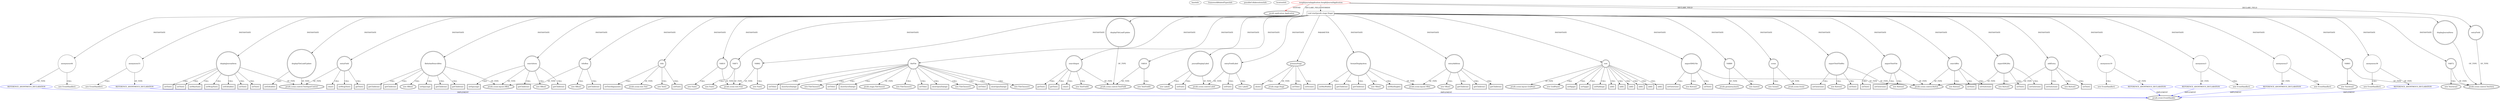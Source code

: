 digraph {
baseInfo[graphId=2011,category="extension_graph",isAnonymous=false,possibleRelation=true]
frameworkRelatedTypesInfo[0="javafx.application.Application"]
possibleCollaborationsInfo[0="2011~OVERRIDING_METHOD_DECLARATION-INSTANTIATION-~javafx.application.Application ~javafx.event.EventHandler ~false~true"]
locationInfo[projectName="bfurner27-CS-246",filePath="/bfurner27-CS-246/CS-246-master/src/insightjournalapplication/InsightJournalApplication.java",contextSignature="InsightJournalApplication",graphId="2011"]
0[label="insightjournalapplication.InsightJournalApplication",vertexType="ROOT_CLIENT_CLASS_DECLARATION",isFrameworkType=false,color=red]
1[label="javafx.application.Application",vertexType="FRAMEWORK_CLASS_TYPE",isFrameworkType=true,peripheries=2]
2[label="displayFileLoadUpdate",vertexType="FIELD_DECLARATION",isFrameworkType=true,peripheries=2,shape=circle]
3[label="javafx.scene.control.TextField",vertexType="FRAMEWORK_CLASS_TYPE",isFrameworkType=true,peripheries=2]
4[label="displayJournalArea",vertexType="FIELD_DECLARATION",isFrameworkType=true,peripheries=2,shape=circle]
5[label="javafx.scene.control.TextArea",vertexType="FRAMEWORK_CLASS_TYPE",isFrameworkType=true,peripheries=2]
6[label="entryField",vertexType="FIELD_DECLARATION",isFrameworkType=true,peripheries=2,shape=circle]
8[label="void start(javafx.stage.Stage)",vertexType="OVERRIDING_METHOD_DECLARATION",isFrameworkType=false,shape=box]
9[label="primaryStage",vertexType="PARAMETER_DECLARATION",isFrameworkType=true,peripheries=2]
10[label="javafx.stage.Stage",vertexType="FRAMEWORK_CLASS_TYPE",isFrameworkType=true,peripheries=2]
12[label="addEntry",vertexType="VARIABLE_EXPRESION",isFrameworkType=true,peripheries=2,shape=circle]
13[label="javafx.scene.control.Button",vertexType="FRAMEWORK_CLASS_TYPE",isFrameworkType=true,peripheries=2]
11[label="new Button()",vertexType="CONSTRUCTOR_CALL",isFrameworkType=true,peripheries=2]
15[label="setText()",vertexType="INSIDE_CALL",isFrameworkType=true,peripheries=2,shape=box]
17[label="setOnAction()",vertexType="INSIDE_CALL",isFrameworkType=true,peripheries=2,shape=box]
19[label="anonymous3",vertexType="VARIABLE_EXPRESION",isFrameworkType=false,shape=circle]
20[label="REFERENCE_ANONYMOUS_DECLARATION",vertexType="REFERENCE_ANONYMOUS_DECLARATION",isFrameworkType=false,color=blue]
21[label="javafx.event.EventHandler",vertexType="FRAMEWORK_INTERFACE_TYPE",isFrameworkType=true,peripheries=2]
18[label="new EventHandler()",vertexType="CONSTRUCTOR_CALL",isFrameworkType=false]
22[label="entryField",vertexType="VARIABLE_EXPRESION",isFrameworkType=true,peripheries=2,shape=circle]
24[label="javafx.scene.control.TextInputControl",vertexType="FRAMEWORK_CLASS_TYPE",isFrameworkType=true,peripheries=2]
23[label="getText()",vertexType="INSIDE_CALL",isFrameworkType=true,peripheries=2,shape=box]
25[label="displayJournalArea",vertexType="VARIABLE_EXPRESION",isFrameworkType=true,peripheries=2,shape=circle]
26[label="setText()",vertexType="INSIDE_CALL",isFrameworkType=true,peripheries=2,shape=box]
29[label="clear()",vertexType="INSIDE_CALL",isFrameworkType=true,peripheries=2,shape=box]
31[label="titleBox",vertexType="VARIABLE_EXPRESION",isFrameworkType=true,peripheries=2,shape=circle]
32[label="javafx.scene.layout.HBox",vertexType="FRAMEWORK_CLASS_TYPE",isFrameworkType=true,peripheries=2]
30[label="new HBox()",vertexType="CONSTRUCTOR_CALL",isFrameworkType=true,peripheries=2]
34[label="title",vertexType="VARIABLE_EXPRESION",isFrameworkType=true,peripheries=2,shape=circle]
35[label="javafx.scene.text.Text",vertexType="FRAMEWORK_CLASS_TYPE",isFrameworkType=true,peripheries=2]
33[label="new Text()",vertexType="CONSTRUCTOR_CALL",isFrameworkType=true,peripheries=2]
37[label="setFont()",vertexType="INSIDE_CALL",isFrameworkType=true,peripheries=2,shape=box]
39[label="VAR10",vertexType="VARIABLE_EXPRESION",isFrameworkType=true,peripheries=2,shape=circle]
40[label="javafx.scene.text.Font",vertexType="FRAMEWORK_CLASS_TYPE",isFrameworkType=true,peripheries=2]
38[label="new Font()",vertexType="CONSTRUCTOR_CALL",isFrameworkType=true,peripheries=2]
42[label="setTextAlignment()",vertexType="INSIDE_CALL",isFrameworkType=true,peripheries=2,shape=box]
44[label="getChildren()",vertexType="INSIDE_CALL",isFrameworkType=true,peripheries=2,shape=box]
46[label="fileInAndSearchBox",vertexType="VARIABLE_EXPRESION",isFrameworkType=true,peripheries=2,shape=circle]
45[label="new HBox()",vertexType="CONSTRUCTOR_CALL",isFrameworkType=true,peripheries=2]
49[label="importTextFile",vertexType="VARIABLE_EXPRESION",isFrameworkType=true,peripheries=2,shape=circle]
48[label="new Button()",vertexType="CONSTRUCTOR_CALL",isFrameworkType=true,peripheries=2]
52[label="setText()",vertexType="INSIDE_CALL",isFrameworkType=true,peripheries=2,shape=box]
54[label="VAR16",vertexType="VARIABLE_EXPRESION",isFrameworkType=true,peripheries=2,shape=circle]
53[label="new TextField()",vertexType="CONSTRUCTOR_CALL",isFrameworkType=true,peripheries=2]
56[label="displayFileLoadUpdate",vertexType="VARIABLE_EXPRESION",isFrameworkType=true,peripheries=2,shape=circle]
57[label="setEditable()",vertexType="INSIDE_CALL",isFrameworkType=true,peripheries=2,shape=box]
60[label="setOnAction()",vertexType="INSIDE_CALL",isFrameworkType=true,peripheries=2,shape=box]
62[label="anonymous19",vertexType="VARIABLE_EXPRESION",isFrameworkType=false,shape=circle]
63[label="REFERENCE_ANONYMOUS_DECLARATION",vertexType="REFERENCE_ANONYMOUS_DECLARATION",isFrameworkType=false,color=blue]
61[label="new EventHandler()",vertexType="CONSTRUCTOR_CALL",isFrameworkType=false]
66[label="theFile",vertexType="VARIABLE_EXPRESION",isFrameworkType=true,peripheries=2,shape=circle]
67[label="javafx.stage.FileChooser",vertexType="FRAMEWORK_CLASS_TYPE",isFrameworkType=true,peripheries=2]
65[label="new FileChooser()",vertexType="CONSTRUCTOR_CALL",isFrameworkType=true,peripheries=2]
69[label="setTitle()",vertexType="INSIDE_CALL",isFrameworkType=true,peripheries=2,shape=box]
71[label="showOpenDialog()",vertexType="INSIDE_CALL",isFrameworkType=true,peripheries=2,shape=box]
73[label="setText()",vertexType="INSIDE_CALL",isFrameworkType=true,peripheries=2,shape=box]
75[label="importXMLFile",vertexType="VARIABLE_EXPRESION",isFrameworkType=true,peripheries=2,shape=circle]
74[label="new Button()",vertexType="CONSTRUCTOR_CALL",isFrameworkType=true,peripheries=2]
78[label="setText()",vertexType="INSIDE_CALL",isFrameworkType=true,peripheries=2,shape=box]
80[label="setOnAction()",vertexType="INSIDE_CALL",isFrameworkType=true,peripheries=2,shape=box]
82[label="anonymous27",vertexType="VARIABLE_EXPRESION",isFrameworkType=false,shape=circle]
83[label="REFERENCE_ANONYMOUS_DECLARATION",vertexType="REFERENCE_ANONYMOUS_DECLARATION",isFrameworkType=false,color=blue]
81[label="new EventHandler()",vertexType="CONSTRUCTOR_CALL",isFrameworkType=false]
85[label="new FileChooser()",vertexType="CONSTRUCTOR_CALL",isFrameworkType=true,peripheries=2]
88[label="setTitle()",vertexType="INSIDE_CALL",isFrameworkType=true,peripheries=2,shape=box]
90[label="showOpenDialog()",vertexType="INSIDE_CALL",isFrameworkType=true,peripheries=2,shape=box]
92[label="setText()",vertexType="INSIDE_CALL",isFrameworkType=true,peripheries=2,shape=box]
94[label="searchBtn",vertexType="VARIABLE_EXPRESION",isFrameworkType=true,peripheries=2,shape=circle]
93[label="new Button()",vertexType="CONSTRUCTOR_CALL",isFrameworkType=true,peripheries=2]
97[label="setText()",vertexType="INSIDE_CALL",isFrameworkType=true,peripheries=2,shape=box]
99[label="searchInput",vertexType="VARIABLE_EXPRESION",isFrameworkType=true,peripheries=2,shape=circle]
98[label="new TextField()",vertexType="CONSTRUCTOR_CALL",isFrameworkType=true,peripheries=2]
102[label="setOnAction()",vertexType="INSIDE_CALL",isFrameworkType=true,peripheries=2,shape=box]
104[label="anonymous36",vertexType="VARIABLE_EXPRESION",isFrameworkType=false,shape=circle]
105[label="REFERENCE_ANONYMOUS_DECLARATION",vertexType="REFERENCE_ANONYMOUS_DECLARATION",isFrameworkType=false,color=blue]
103[label="new EventHandler()",vertexType="CONSTRUCTOR_CALL",isFrameworkType=false]
108[label="getText()",vertexType="INSIDE_CALL",isFrameworkType=true,peripheries=2,shape=box]
110[label="getText()",vertexType="INSIDE_CALL",isFrameworkType=true,peripheries=2,shape=box]
112[label="clear()",vertexType="INSIDE_CALL",isFrameworkType=true,peripheries=2,shape=box]
114[label="setText()",vertexType="INSIDE_CALL",isFrameworkType=true,peripheries=2,shape=box]
116[label="exportXMLBtn",vertexType="VARIABLE_EXPRESION",isFrameworkType=true,peripheries=2,shape=circle]
115[label="new Button()",vertexType="CONSTRUCTOR_CALL",isFrameworkType=true,peripheries=2]
119[label="setText()",vertexType="INSIDE_CALL",isFrameworkType=true,peripheries=2,shape=box]
121[label="setOnAction()",vertexType="INSIDE_CALL",isFrameworkType=true,peripheries=2,shape=box]
123[label="anonymous44",vertexType="VARIABLE_EXPRESION",isFrameworkType=false,shape=circle]
124[label="REFERENCE_ANONYMOUS_DECLARATION",vertexType="REFERENCE_ANONYMOUS_DECLARATION",isFrameworkType=false,color=blue]
122[label="new EventHandler()",vertexType="CONSTRUCTOR_CALL",isFrameworkType=false]
126[label="new FileChooser()",vertexType="CONSTRUCTOR_CALL",isFrameworkType=true,peripheries=2]
129[label="setTitle()",vertexType="INSIDE_CALL",isFrameworkType=true,peripheries=2,shape=box]
131[label="showSaveDialog()",vertexType="INSIDE_CALL",isFrameworkType=true,peripheries=2,shape=box]
133[label="exportTextFileBtn",vertexType="VARIABLE_EXPRESION",isFrameworkType=true,peripheries=2,shape=circle]
132[label="new Button()",vertexType="CONSTRUCTOR_CALL",isFrameworkType=true,peripheries=2]
136[label="setText()",vertexType="INSIDE_CALL",isFrameworkType=true,peripheries=2,shape=box]
138[label="setOnAction()",vertexType="INSIDE_CALL",isFrameworkType=true,peripheries=2,shape=box]
140[label="anonymous51",vertexType="VARIABLE_EXPRESION",isFrameworkType=false,shape=circle]
141[label="REFERENCE_ANONYMOUS_DECLARATION",vertexType="REFERENCE_ANONYMOUS_DECLARATION",isFrameworkType=false,color=blue]
139[label="new EventHandler()",vertexType="CONSTRUCTOR_CALL",isFrameworkType=false]
143[label="new FileChooser()",vertexType="CONSTRUCTOR_CALL",isFrameworkType=true,peripheries=2]
146[label="setTitle()",vertexType="INSIDE_CALL",isFrameworkType=true,peripheries=2,shape=box]
148[label="showSaveDialog()",vertexType="INSIDE_CALL",isFrameworkType=true,peripheries=2,shape=box]
150[label="setSpacing()",vertexType="INSIDE_CALL",isFrameworkType=true,peripheries=2,shape=box]
152[label="getChildren()",vertexType="INSIDE_CALL",isFrameworkType=true,peripheries=2,shape=box]
154[label="getChildren()",vertexType="INSIDE_CALL",isFrameworkType=true,peripheries=2,shape=box]
156[label="getChildren()",vertexType="INSIDE_CALL",isFrameworkType=true,peripheries=2,shape=box]
158[label="getChildren()",vertexType="INSIDE_CALL",isFrameworkType=true,peripheries=2,shape=box]
160[label="entryFieldLabel",vertexType="VARIABLE_EXPRESION",isFrameworkType=true,peripheries=2,shape=circle]
161[label="javafx.scene.control.Label",vertexType="FRAMEWORK_CLASS_TYPE",isFrameworkType=true,peripheries=2]
159[label="new Label()",vertexType="CONSTRUCTOR_CALL",isFrameworkType=true,peripheries=2]
163[label="setFont()",vertexType="INSIDE_CALL",isFrameworkType=true,peripheries=2,shape=box]
165[label="VAR62",vertexType="VARIABLE_EXPRESION",isFrameworkType=true,peripheries=2,shape=circle]
164[label="new Font()",vertexType="CONSTRUCTOR_CALL",isFrameworkType=true,peripheries=2]
168[label="VAR63",vertexType="VARIABLE_EXPRESION",isFrameworkType=true,peripheries=2,shape=circle]
167[label="new TextArea()",vertexType="CONSTRUCTOR_CALL",isFrameworkType=true,peripheries=2]
171[label="setWrapText()",vertexType="INSIDE_CALL",isFrameworkType=true,peripheries=2,shape=box]
173[label="entryAddition",vertexType="VARIABLE_EXPRESION",isFrameworkType=true,peripheries=2,shape=circle]
174[label="javafx.scene.layout.VBox",vertexType="FRAMEWORK_CLASS_TYPE",isFrameworkType=true,peripheries=2]
172[label="new VBox()",vertexType="CONSTRUCTOR_CALL",isFrameworkType=true,peripheries=2]
176[label="getChildren()",vertexType="INSIDE_CALL",isFrameworkType=true,peripheries=2,shape=box]
178[label="getChildren()",vertexType="INSIDE_CALL",isFrameworkType=true,peripheries=2,shape=box]
180[label="getChildren()",vertexType="INSIDE_CALL",isFrameworkType=true,peripheries=2,shape=box]
182[label="journalDisplayLabel",vertexType="VARIABLE_EXPRESION",isFrameworkType=true,peripheries=2,shape=circle]
181[label="new Label()",vertexType="CONSTRUCTOR_CALL",isFrameworkType=true,peripheries=2]
185[label="setFont()",vertexType="INSIDE_CALL",isFrameworkType=true,peripheries=2,shape=box]
187[label="VAR71",vertexType="VARIABLE_EXPRESION",isFrameworkType=true,peripheries=2,shape=circle]
186[label="new Font()",vertexType="CONSTRUCTOR_CALL",isFrameworkType=true,peripheries=2]
190[label="VAR72",vertexType="VARIABLE_EXPRESION",isFrameworkType=true,peripheries=2,shape=circle]
189[label="new TextArea()",vertexType="CONSTRUCTOR_CALL",isFrameworkType=true,peripheries=2]
193[label="setMaxSize()",vertexType="INSIDE_CALL",isFrameworkType=true,peripheries=2,shape=box]
195[label="setWrapText()",vertexType="INSIDE_CALL",isFrameworkType=true,peripheries=2,shape=box]
197[label="setEditable()",vertexType="INSIDE_CALL",isFrameworkType=true,peripheries=2,shape=box]
199[label="formatDisplayArea",vertexType="VARIABLE_EXPRESION",isFrameworkType=true,peripheries=2,shape=circle]
198[label="new VBox()",vertexType="CONSTRUCTOR_CALL",isFrameworkType=true,peripheries=2]
202[label="setMinHeight()",vertexType="INSIDE_CALL",isFrameworkType=true,peripheries=2,shape=box]
204[label="setMinWidth()",vertexType="INSIDE_CALL",isFrameworkType=true,peripheries=2,shape=box]
206[label="getChildren()",vertexType="INSIDE_CALL",isFrameworkType=true,peripheries=2,shape=box]
208[label="getChildren()",vertexType="INSIDE_CALL",isFrameworkType=true,peripheries=2,shape=box]
210[label="searchArea",vertexType="VARIABLE_EXPRESION",isFrameworkType=true,peripheries=2,shape=circle]
209[label="new HBox()",vertexType="CONSTRUCTOR_CALL",isFrameworkType=true,peripheries=2]
213[label="getChildren()",vertexType="INSIDE_CALL",isFrameworkType=true,peripheries=2,shape=box]
215[label="getChildren()",vertexType="INSIDE_CALL",isFrameworkType=true,peripheries=2,shape=box]
217[label="setSpacing()",vertexType="INSIDE_CALL",isFrameworkType=true,peripheries=2,shape=box]
219[label="root",vertexType="VARIABLE_EXPRESION",isFrameworkType=true,peripheries=2,shape=circle]
220[label="javafx.scene.layout.GridPane",vertexType="FRAMEWORK_CLASS_TYPE",isFrameworkType=true,peripheries=2]
218[label="new GridPane()",vertexType="CONSTRUCTOR_CALL",isFrameworkType=true,peripheries=2]
222[label="setHgap()",vertexType="INSIDE_CALL",isFrameworkType=true,peripheries=2,shape=box]
224[label="setVgap()",vertexType="INSIDE_CALL",isFrameworkType=true,peripheries=2,shape=box]
226[label="setPadding()",vertexType="INSIDE_CALL",isFrameworkType=true,peripheries=2,shape=box]
228[label="VAR89",vertexType="VARIABLE_EXPRESION",isFrameworkType=true,peripheries=2,shape=circle]
229[label="javafx.geometry.Insets",vertexType="FRAMEWORK_CLASS_TYPE",isFrameworkType=true,peripheries=2]
227[label="new Insets()",vertexType="CONSTRUCTOR_CALL",isFrameworkType=true,peripheries=2]
231[label="add()",vertexType="INSIDE_CALL",isFrameworkType=true,peripheries=2,shape=box]
233[label="add()",vertexType="INSIDE_CALL",isFrameworkType=true,peripheries=2,shape=box]
235[label="add()",vertexType="INSIDE_CALL",isFrameworkType=true,peripheries=2,shape=box]
237[label="add()",vertexType="INSIDE_CALL",isFrameworkType=true,peripheries=2,shape=box]
239[label="add()",vertexType="INSIDE_CALL",isFrameworkType=true,peripheries=2,shape=box]
241[label="add()",vertexType="INSIDE_CALL",isFrameworkType=true,peripheries=2,shape=box]
243[label="scene",vertexType="VARIABLE_EXPRESION",isFrameworkType=true,peripheries=2,shape=circle]
244[label="javafx.scene.Scene",vertexType="FRAMEWORK_CLASS_TYPE",isFrameworkType=true,peripheries=2]
242[label="new Scene()",vertexType="CONSTRUCTOR_CALL",isFrameworkType=true,peripheries=2]
246[label="setTitle()",vertexType="INSIDE_CALL",isFrameworkType=true,peripheries=2,shape=box]
248[label="setScene()",vertexType="INSIDE_CALL",isFrameworkType=true,peripheries=2,shape=box]
250[label="show()",vertexType="INSIDE_CALL",isFrameworkType=true,peripheries=2,shape=box]
0->1[label="EXTEND",color=red]
0->2[label="DECLARE_FIELD"]
2->3[label="OF_TYPE"]
0->4[label="DECLARE_FIELD"]
4->5[label="OF_TYPE"]
0->6[label="DECLARE_FIELD"]
6->5[label="OF_TYPE"]
0->8[label="OVERRIDE"]
9->10[label="OF_TYPE"]
8->9[label="PARAMETER"]
8->12[label="INSTANTIATE"]
12->13[label="OF_TYPE"]
12->11[label="CALL"]
12->15[label="CALL"]
12->17[label="CALL"]
8->19[label="INSTANTIATE"]
20->21[label="IMPLEMENT",color=blue]
19->20[label="OF_TYPE"]
19->18[label="CALL"]
8->22[label="INSTANTIATE"]
22->24[label="OF_TYPE"]
22->23[label="CALL"]
8->25[label="INSTANTIATE"]
25->24[label="OF_TYPE"]
25->26[label="CALL"]
22->29[label="CALL"]
8->31[label="INSTANTIATE"]
31->32[label="OF_TYPE"]
31->30[label="CALL"]
8->34[label="INSTANTIATE"]
34->35[label="OF_TYPE"]
34->33[label="CALL"]
34->37[label="CALL"]
8->39[label="INSTANTIATE"]
39->40[label="OF_TYPE"]
39->38[label="CALL"]
34->42[label="CALL"]
31->44[label="CALL"]
8->46[label="INSTANTIATE"]
46->32[label="OF_TYPE"]
46->45[label="CALL"]
8->49[label="INSTANTIATE"]
49->13[label="OF_TYPE"]
49->48[label="CALL"]
49->52[label="CALL"]
8->54[label="INSTANTIATE"]
54->3[label="OF_TYPE"]
54->53[label="CALL"]
8->56[label="INSTANTIATE"]
56->24[label="OF_TYPE"]
56->57[label="CALL"]
49->60[label="CALL"]
8->62[label="INSTANTIATE"]
63->21[label="IMPLEMENT",color=blue]
62->63[label="OF_TYPE"]
62->61[label="CALL"]
8->66[label="INSTANTIATE"]
66->67[label="OF_TYPE"]
66->65[label="CALL"]
66->69[label="CALL"]
66->71[label="CALL"]
25->73[label="CALL"]
8->75[label="INSTANTIATE"]
75->13[label="OF_TYPE"]
75->74[label="CALL"]
75->78[label="CALL"]
75->80[label="CALL"]
8->82[label="INSTANTIATE"]
83->21[label="IMPLEMENT",color=blue]
82->83[label="OF_TYPE"]
82->81[label="CALL"]
66->85[label="CALL"]
66->88[label="CALL"]
66->90[label="CALL"]
25->92[label="CALL"]
8->94[label="INSTANTIATE"]
94->13[label="OF_TYPE"]
94->93[label="CALL"]
94->97[label="CALL"]
8->99[label="INSTANTIATE"]
99->3[label="OF_TYPE"]
99->98[label="CALL"]
94->102[label="CALL"]
8->104[label="INSTANTIATE"]
105->21[label="IMPLEMENT",color=blue]
104->105[label="OF_TYPE"]
104->103[label="CALL"]
99->108[label="CALL"]
99->110[label="CALL"]
99->112[label="CALL"]
25->114[label="CALL"]
8->116[label="INSTANTIATE"]
116->13[label="OF_TYPE"]
116->115[label="CALL"]
116->119[label="CALL"]
116->121[label="CALL"]
8->123[label="INSTANTIATE"]
124->21[label="IMPLEMENT",color=blue]
123->124[label="OF_TYPE"]
123->122[label="CALL"]
66->126[label="CALL"]
66->129[label="CALL"]
66->131[label="CALL"]
8->133[label="INSTANTIATE"]
133->13[label="OF_TYPE"]
133->132[label="CALL"]
133->136[label="CALL"]
133->138[label="CALL"]
8->140[label="INSTANTIATE"]
141->21[label="IMPLEMENT",color=blue]
140->141[label="OF_TYPE"]
140->139[label="CALL"]
66->143[label="CALL"]
66->146[label="CALL"]
66->148[label="CALL"]
46->150[label="CALL"]
46->152[label="CALL"]
46->154[label="CALL"]
46->156[label="CALL"]
46->158[label="CALL"]
8->160[label="INSTANTIATE"]
160->161[label="OF_TYPE"]
160->159[label="CALL"]
160->163[label="CALL"]
8->165[label="INSTANTIATE"]
165->40[label="OF_TYPE"]
165->164[label="CALL"]
8->168[label="INSTANTIATE"]
168->5[label="OF_TYPE"]
168->167[label="CALL"]
22->171[label="CALL"]
8->173[label="INSTANTIATE"]
173->174[label="OF_TYPE"]
173->172[label="CALL"]
173->176[label="CALL"]
173->178[label="CALL"]
173->180[label="CALL"]
8->182[label="INSTANTIATE"]
182->161[label="OF_TYPE"]
182->181[label="CALL"]
182->185[label="CALL"]
8->187[label="INSTANTIATE"]
187->40[label="OF_TYPE"]
187->186[label="CALL"]
8->190[label="INSTANTIATE"]
190->5[label="OF_TYPE"]
190->189[label="CALL"]
25->193[label="CALL"]
25->195[label="CALL"]
25->197[label="CALL"]
8->199[label="INSTANTIATE"]
199->174[label="OF_TYPE"]
199->198[label="CALL"]
199->202[label="CALL"]
199->204[label="CALL"]
199->206[label="CALL"]
199->208[label="CALL"]
8->210[label="INSTANTIATE"]
210->32[label="OF_TYPE"]
210->209[label="CALL"]
210->213[label="CALL"]
210->215[label="CALL"]
210->217[label="CALL"]
8->219[label="INSTANTIATE"]
219->220[label="OF_TYPE"]
219->218[label="CALL"]
219->222[label="CALL"]
219->224[label="CALL"]
219->226[label="CALL"]
8->228[label="INSTANTIATE"]
228->229[label="OF_TYPE"]
228->227[label="CALL"]
219->231[label="CALL"]
219->233[label="CALL"]
219->235[label="CALL"]
219->237[label="CALL"]
219->239[label="CALL"]
219->241[label="CALL"]
8->243[label="INSTANTIATE"]
243->244[label="OF_TYPE"]
243->242[label="CALL"]
9->246[label="CALL"]
9->248[label="CALL"]
9->250[label="CALL"]
}
